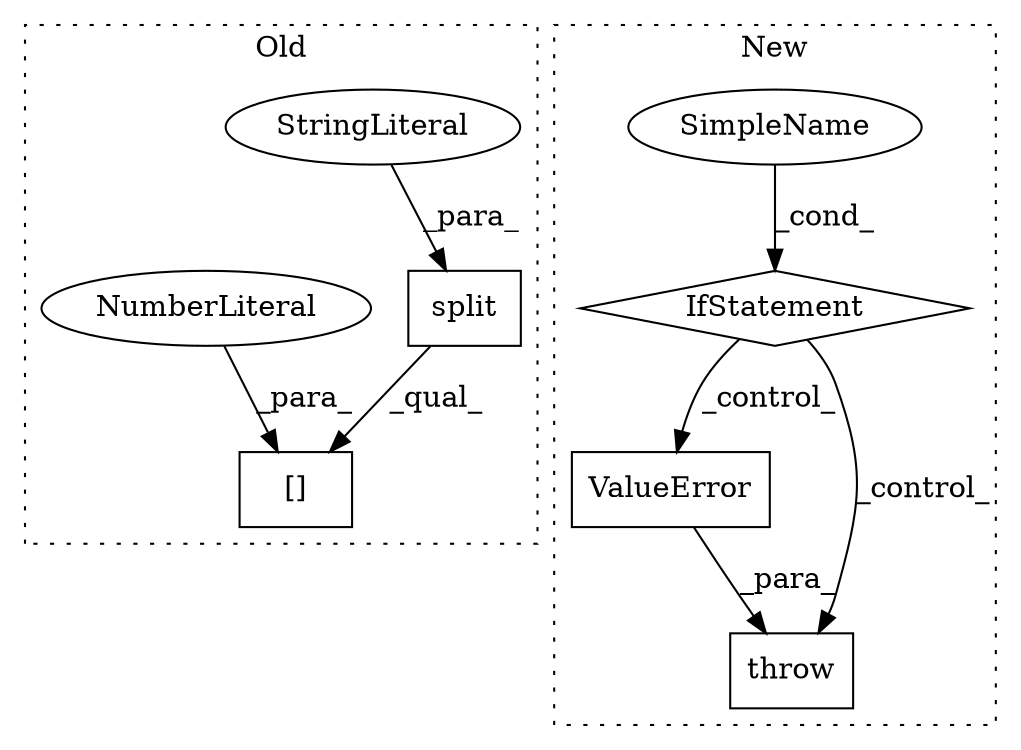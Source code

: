 digraph G {
subgraph cluster0 {
1 [label="split" a="32" s="3946,3955" l="6,1" shape="box"];
6 [label="StringLiteral" a="45" s="3952" l="3" shape="ellipse"];
7 [label="[]" a="2" s="4006,4016" l="9,1" shape="box"];
8 [label="NumberLiteral" a="34" s="4015" l="1" shape="ellipse"];
label = "Old";
style="dotted";
}
subgraph cluster1 {
2 [label="ValueError" a="32" s="3574,3602" l="11,1" shape="box"];
3 [label="throw" a="53" s="3568" l="6" shape="box"];
4 [label="SimpleName" a="42" s="" l="" shape="ellipse"];
5 [label="IfStatement" a="25" s="3494,3558" l="4,2" shape="diamond"];
label = "New";
style="dotted";
}
1 -> 7 [label="_qual_"];
2 -> 3 [label="_para_"];
4 -> 5 [label="_cond_"];
5 -> 2 [label="_control_"];
5 -> 3 [label="_control_"];
6 -> 1 [label="_para_"];
8 -> 7 [label="_para_"];
}